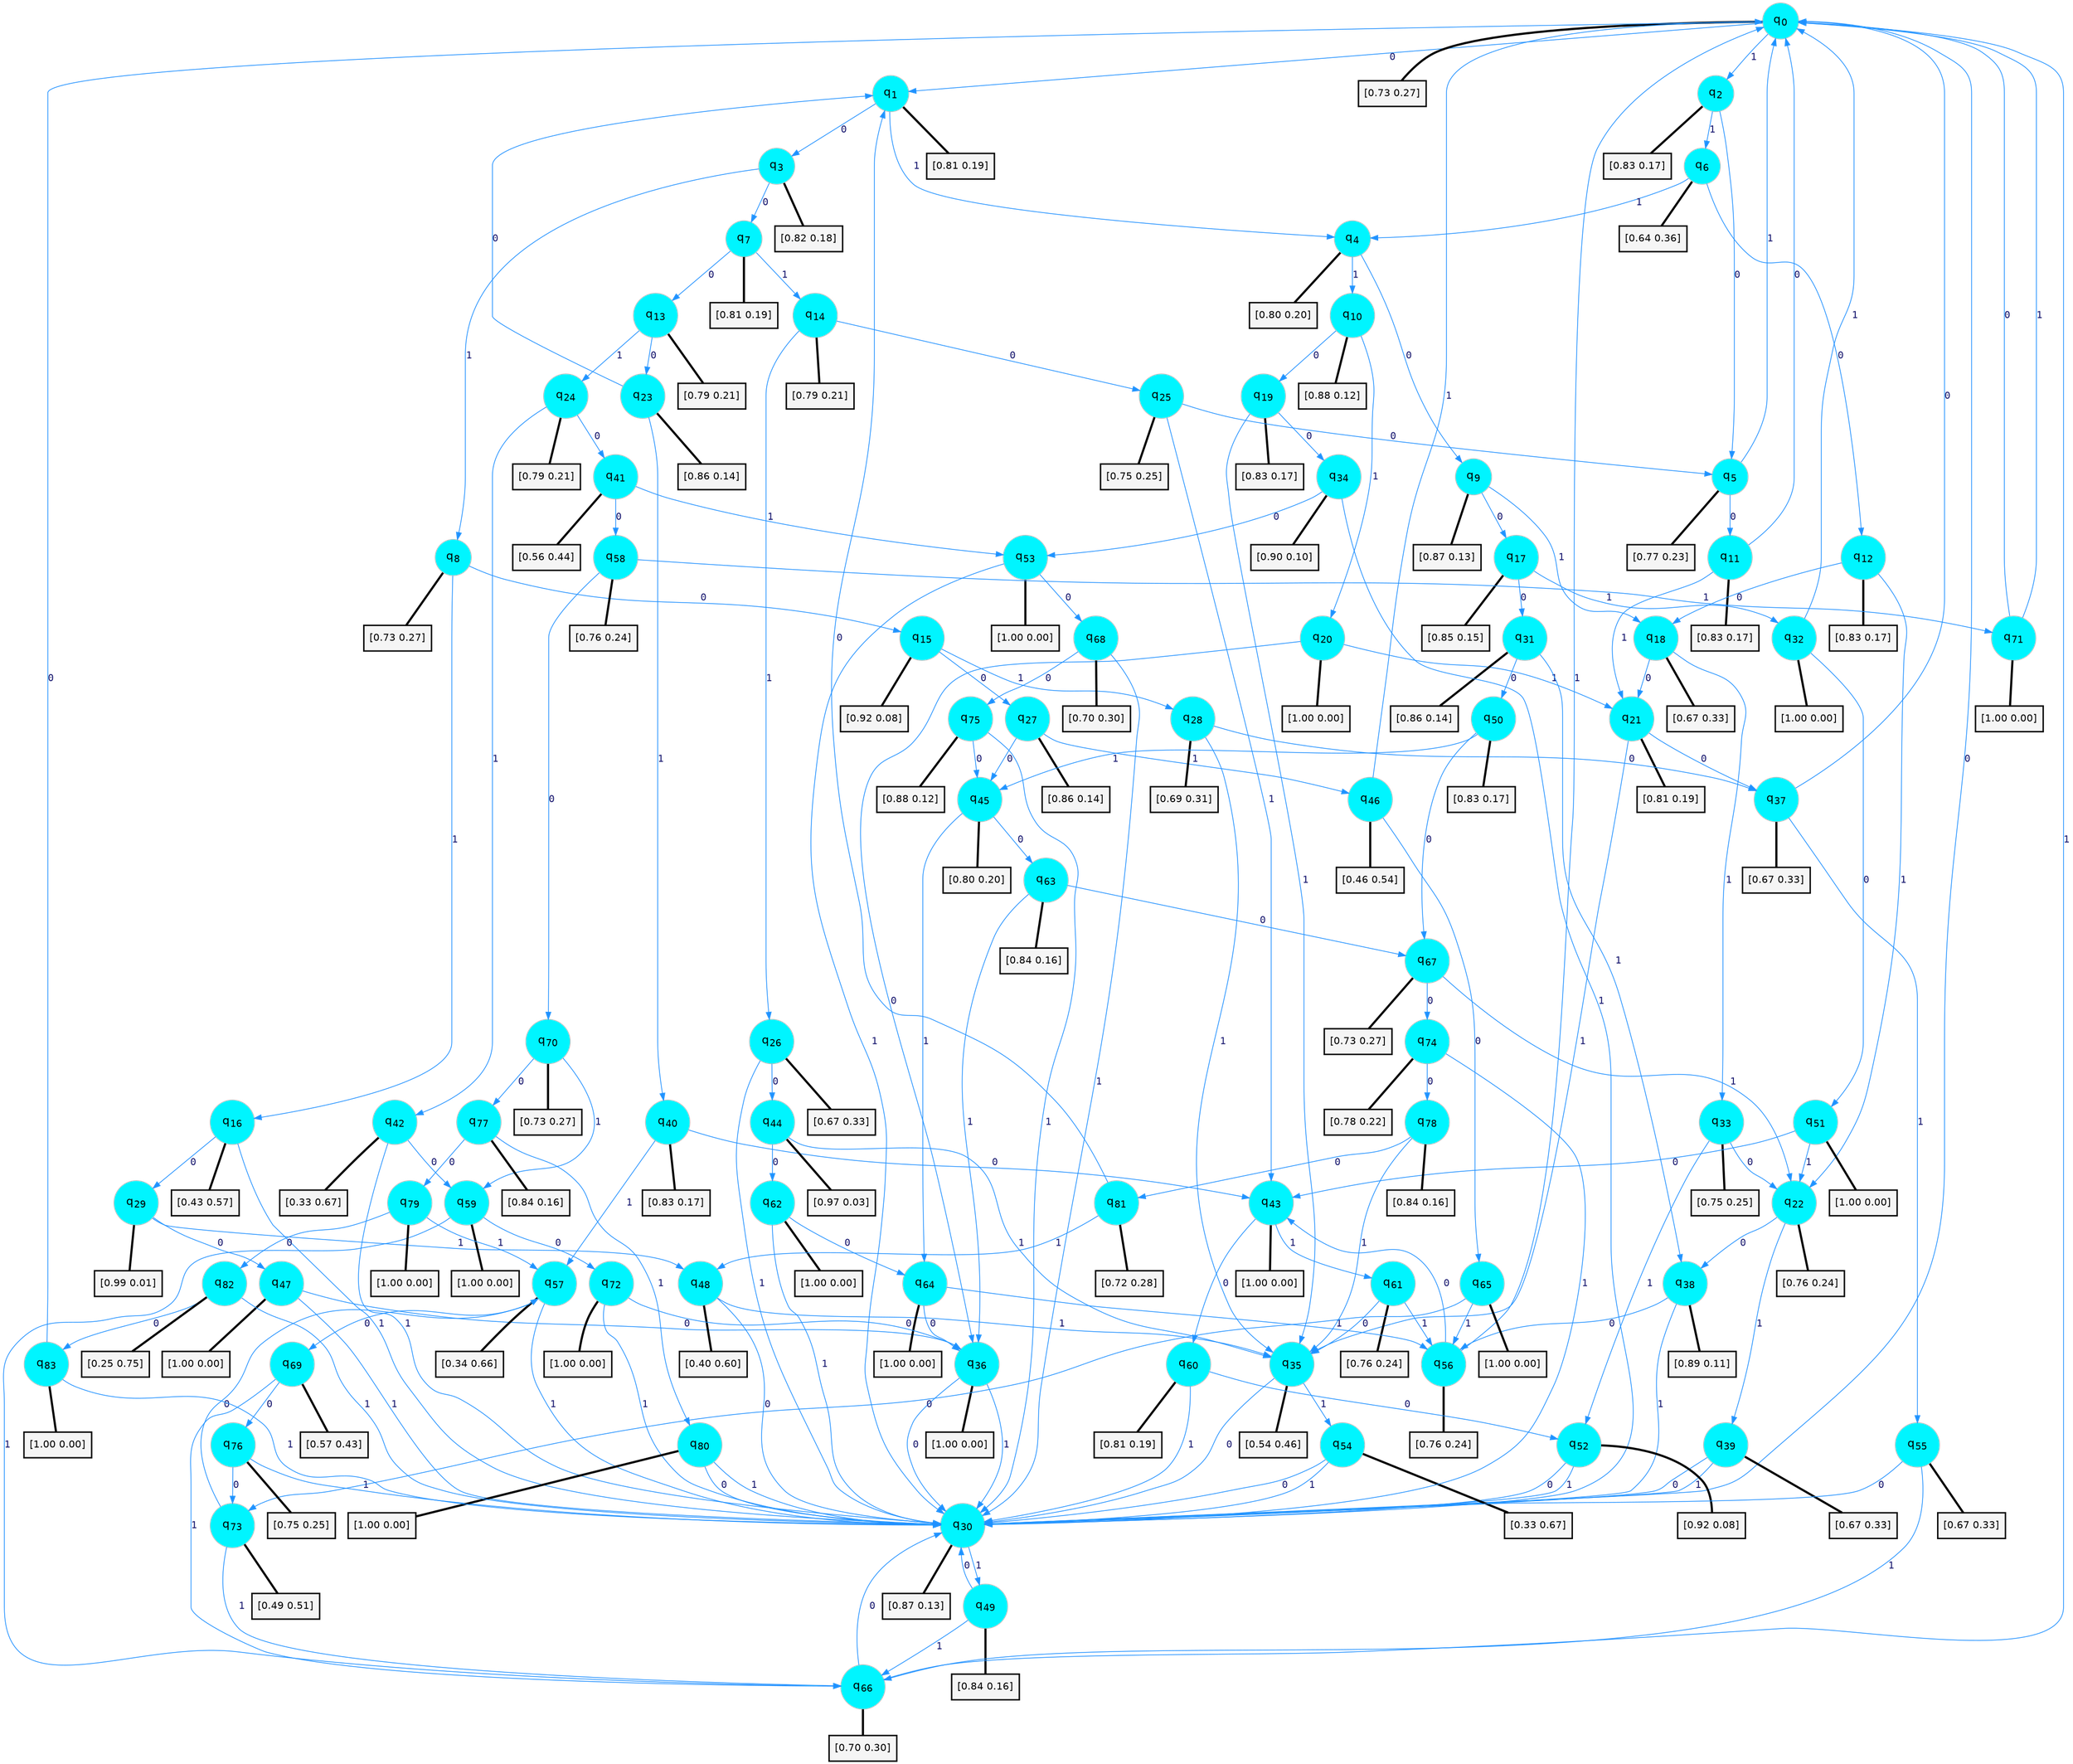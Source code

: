 digraph G {
graph [
bgcolor=transparent, dpi=300, rankdir=TD, size="40,25"];
node [
color=gray, fillcolor=turquoise1, fontcolor=black, fontname=Helvetica, fontsize=16, fontweight=bold, shape=circle, style=filled];
edge [
arrowsize=1, color=dodgerblue1, fontcolor=midnightblue, fontname=courier, fontweight=bold, penwidth=1, style=solid, weight=20];
0[label=<q<SUB>0</SUB>>];
1[label=<q<SUB>1</SUB>>];
2[label=<q<SUB>2</SUB>>];
3[label=<q<SUB>3</SUB>>];
4[label=<q<SUB>4</SUB>>];
5[label=<q<SUB>5</SUB>>];
6[label=<q<SUB>6</SUB>>];
7[label=<q<SUB>7</SUB>>];
8[label=<q<SUB>8</SUB>>];
9[label=<q<SUB>9</SUB>>];
10[label=<q<SUB>10</SUB>>];
11[label=<q<SUB>11</SUB>>];
12[label=<q<SUB>12</SUB>>];
13[label=<q<SUB>13</SUB>>];
14[label=<q<SUB>14</SUB>>];
15[label=<q<SUB>15</SUB>>];
16[label=<q<SUB>16</SUB>>];
17[label=<q<SUB>17</SUB>>];
18[label=<q<SUB>18</SUB>>];
19[label=<q<SUB>19</SUB>>];
20[label=<q<SUB>20</SUB>>];
21[label=<q<SUB>21</SUB>>];
22[label=<q<SUB>22</SUB>>];
23[label=<q<SUB>23</SUB>>];
24[label=<q<SUB>24</SUB>>];
25[label=<q<SUB>25</SUB>>];
26[label=<q<SUB>26</SUB>>];
27[label=<q<SUB>27</SUB>>];
28[label=<q<SUB>28</SUB>>];
29[label=<q<SUB>29</SUB>>];
30[label=<q<SUB>30</SUB>>];
31[label=<q<SUB>31</SUB>>];
32[label=<q<SUB>32</SUB>>];
33[label=<q<SUB>33</SUB>>];
34[label=<q<SUB>34</SUB>>];
35[label=<q<SUB>35</SUB>>];
36[label=<q<SUB>36</SUB>>];
37[label=<q<SUB>37</SUB>>];
38[label=<q<SUB>38</SUB>>];
39[label=<q<SUB>39</SUB>>];
40[label=<q<SUB>40</SUB>>];
41[label=<q<SUB>41</SUB>>];
42[label=<q<SUB>42</SUB>>];
43[label=<q<SUB>43</SUB>>];
44[label=<q<SUB>44</SUB>>];
45[label=<q<SUB>45</SUB>>];
46[label=<q<SUB>46</SUB>>];
47[label=<q<SUB>47</SUB>>];
48[label=<q<SUB>48</SUB>>];
49[label=<q<SUB>49</SUB>>];
50[label=<q<SUB>50</SUB>>];
51[label=<q<SUB>51</SUB>>];
52[label=<q<SUB>52</SUB>>];
53[label=<q<SUB>53</SUB>>];
54[label=<q<SUB>54</SUB>>];
55[label=<q<SUB>55</SUB>>];
56[label=<q<SUB>56</SUB>>];
57[label=<q<SUB>57</SUB>>];
58[label=<q<SUB>58</SUB>>];
59[label=<q<SUB>59</SUB>>];
60[label=<q<SUB>60</SUB>>];
61[label=<q<SUB>61</SUB>>];
62[label=<q<SUB>62</SUB>>];
63[label=<q<SUB>63</SUB>>];
64[label=<q<SUB>64</SUB>>];
65[label=<q<SUB>65</SUB>>];
66[label=<q<SUB>66</SUB>>];
67[label=<q<SUB>67</SUB>>];
68[label=<q<SUB>68</SUB>>];
69[label=<q<SUB>69</SUB>>];
70[label=<q<SUB>70</SUB>>];
71[label=<q<SUB>71</SUB>>];
72[label=<q<SUB>72</SUB>>];
73[label=<q<SUB>73</SUB>>];
74[label=<q<SUB>74</SUB>>];
75[label=<q<SUB>75</SUB>>];
76[label=<q<SUB>76</SUB>>];
77[label=<q<SUB>77</SUB>>];
78[label=<q<SUB>78</SUB>>];
79[label=<q<SUB>79</SUB>>];
80[label=<q<SUB>80</SUB>>];
81[label=<q<SUB>81</SUB>>];
82[label=<q<SUB>82</SUB>>];
83[label=<q<SUB>83</SUB>>];
84[label="[0.73 0.27]", shape=box,fontcolor=black, fontname=Helvetica, fontsize=14, penwidth=2, fillcolor=whitesmoke,color=black];
85[label="[0.81 0.19]", shape=box,fontcolor=black, fontname=Helvetica, fontsize=14, penwidth=2, fillcolor=whitesmoke,color=black];
86[label="[0.83 0.17]", shape=box,fontcolor=black, fontname=Helvetica, fontsize=14, penwidth=2, fillcolor=whitesmoke,color=black];
87[label="[0.82 0.18]", shape=box,fontcolor=black, fontname=Helvetica, fontsize=14, penwidth=2, fillcolor=whitesmoke,color=black];
88[label="[0.80 0.20]", shape=box,fontcolor=black, fontname=Helvetica, fontsize=14, penwidth=2, fillcolor=whitesmoke,color=black];
89[label="[0.77 0.23]", shape=box,fontcolor=black, fontname=Helvetica, fontsize=14, penwidth=2, fillcolor=whitesmoke,color=black];
90[label="[0.64 0.36]", shape=box,fontcolor=black, fontname=Helvetica, fontsize=14, penwidth=2, fillcolor=whitesmoke,color=black];
91[label="[0.81 0.19]", shape=box,fontcolor=black, fontname=Helvetica, fontsize=14, penwidth=2, fillcolor=whitesmoke,color=black];
92[label="[0.73 0.27]", shape=box,fontcolor=black, fontname=Helvetica, fontsize=14, penwidth=2, fillcolor=whitesmoke,color=black];
93[label="[0.87 0.13]", shape=box,fontcolor=black, fontname=Helvetica, fontsize=14, penwidth=2, fillcolor=whitesmoke,color=black];
94[label="[0.88 0.12]", shape=box,fontcolor=black, fontname=Helvetica, fontsize=14, penwidth=2, fillcolor=whitesmoke,color=black];
95[label="[0.83 0.17]", shape=box,fontcolor=black, fontname=Helvetica, fontsize=14, penwidth=2, fillcolor=whitesmoke,color=black];
96[label="[0.83 0.17]", shape=box,fontcolor=black, fontname=Helvetica, fontsize=14, penwidth=2, fillcolor=whitesmoke,color=black];
97[label="[0.79 0.21]", shape=box,fontcolor=black, fontname=Helvetica, fontsize=14, penwidth=2, fillcolor=whitesmoke,color=black];
98[label="[0.79 0.21]", shape=box,fontcolor=black, fontname=Helvetica, fontsize=14, penwidth=2, fillcolor=whitesmoke,color=black];
99[label="[0.92 0.08]", shape=box,fontcolor=black, fontname=Helvetica, fontsize=14, penwidth=2, fillcolor=whitesmoke,color=black];
100[label="[0.43 0.57]", shape=box,fontcolor=black, fontname=Helvetica, fontsize=14, penwidth=2, fillcolor=whitesmoke,color=black];
101[label="[0.85 0.15]", shape=box,fontcolor=black, fontname=Helvetica, fontsize=14, penwidth=2, fillcolor=whitesmoke,color=black];
102[label="[0.67 0.33]", shape=box,fontcolor=black, fontname=Helvetica, fontsize=14, penwidth=2, fillcolor=whitesmoke,color=black];
103[label="[0.83 0.17]", shape=box,fontcolor=black, fontname=Helvetica, fontsize=14, penwidth=2, fillcolor=whitesmoke,color=black];
104[label="[1.00 0.00]", shape=box,fontcolor=black, fontname=Helvetica, fontsize=14, penwidth=2, fillcolor=whitesmoke,color=black];
105[label="[0.81 0.19]", shape=box,fontcolor=black, fontname=Helvetica, fontsize=14, penwidth=2, fillcolor=whitesmoke,color=black];
106[label="[0.76 0.24]", shape=box,fontcolor=black, fontname=Helvetica, fontsize=14, penwidth=2, fillcolor=whitesmoke,color=black];
107[label="[0.86 0.14]", shape=box,fontcolor=black, fontname=Helvetica, fontsize=14, penwidth=2, fillcolor=whitesmoke,color=black];
108[label="[0.79 0.21]", shape=box,fontcolor=black, fontname=Helvetica, fontsize=14, penwidth=2, fillcolor=whitesmoke,color=black];
109[label="[0.75 0.25]", shape=box,fontcolor=black, fontname=Helvetica, fontsize=14, penwidth=2, fillcolor=whitesmoke,color=black];
110[label="[0.67 0.33]", shape=box,fontcolor=black, fontname=Helvetica, fontsize=14, penwidth=2, fillcolor=whitesmoke,color=black];
111[label="[0.86 0.14]", shape=box,fontcolor=black, fontname=Helvetica, fontsize=14, penwidth=2, fillcolor=whitesmoke,color=black];
112[label="[0.69 0.31]", shape=box,fontcolor=black, fontname=Helvetica, fontsize=14, penwidth=2, fillcolor=whitesmoke,color=black];
113[label="[0.99 0.01]", shape=box,fontcolor=black, fontname=Helvetica, fontsize=14, penwidth=2, fillcolor=whitesmoke,color=black];
114[label="[0.87 0.13]", shape=box,fontcolor=black, fontname=Helvetica, fontsize=14, penwidth=2, fillcolor=whitesmoke,color=black];
115[label="[0.86 0.14]", shape=box,fontcolor=black, fontname=Helvetica, fontsize=14, penwidth=2, fillcolor=whitesmoke,color=black];
116[label="[1.00 0.00]", shape=box,fontcolor=black, fontname=Helvetica, fontsize=14, penwidth=2, fillcolor=whitesmoke,color=black];
117[label="[0.75 0.25]", shape=box,fontcolor=black, fontname=Helvetica, fontsize=14, penwidth=2, fillcolor=whitesmoke,color=black];
118[label="[0.90 0.10]", shape=box,fontcolor=black, fontname=Helvetica, fontsize=14, penwidth=2, fillcolor=whitesmoke,color=black];
119[label="[0.54 0.46]", shape=box,fontcolor=black, fontname=Helvetica, fontsize=14, penwidth=2, fillcolor=whitesmoke,color=black];
120[label="[1.00 0.00]", shape=box,fontcolor=black, fontname=Helvetica, fontsize=14, penwidth=2, fillcolor=whitesmoke,color=black];
121[label="[0.67 0.33]", shape=box,fontcolor=black, fontname=Helvetica, fontsize=14, penwidth=2, fillcolor=whitesmoke,color=black];
122[label="[0.89 0.11]", shape=box,fontcolor=black, fontname=Helvetica, fontsize=14, penwidth=2, fillcolor=whitesmoke,color=black];
123[label="[0.67 0.33]", shape=box,fontcolor=black, fontname=Helvetica, fontsize=14, penwidth=2, fillcolor=whitesmoke,color=black];
124[label="[0.83 0.17]", shape=box,fontcolor=black, fontname=Helvetica, fontsize=14, penwidth=2, fillcolor=whitesmoke,color=black];
125[label="[0.56 0.44]", shape=box,fontcolor=black, fontname=Helvetica, fontsize=14, penwidth=2, fillcolor=whitesmoke,color=black];
126[label="[0.33 0.67]", shape=box,fontcolor=black, fontname=Helvetica, fontsize=14, penwidth=2, fillcolor=whitesmoke,color=black];
127[label="[1.00 0.00]", shape=box,fontcolor=black, fontname=Helvetica, fontsize=14, penwidth=2, fillcolor=whitesmoke,color=black];
128[label="[0.97 0.03]", shape=box,fontcolor=black, fontname=Helvetica, fontsize=14, penwidth=2, fillcolor=whitesmoke,color=black];
129[label="[0.80 0.20]", shape=box,fontcolor=black, fontname=Helvetica, fontsize=14, penwidth=2, fillcolor=whitesmoke,color=black];
130[label="[0.46 0.54]", shape=box,fontcolor=black, fontname=Helvetica, fontsize=14, penwidth=2, fillcolor=whitesmoke,color=black];
131[label="[1.00 0.00]", shape=box,fontcolor=black, fontname=Helvetica, fontsize=14, penwidth=2, fillcolor=whitesmoke,color=black];
132[label="[0.40 0.60]", shape=box,fontcolor=black, fontname=Helvetica, fontsize=14, penwidth=2, fillcolor=whitesmoke,color=black];
133[label="[0.84 0.16]", shape=box,fontcolor=black, fontname=Helvetica, fontsize=14, penwidth=2, fillcolor=whitesmoke,color=black];
134[label="[0.83 0.17]", shape=box,fontcolor=black, fontname=Helvetica, fontsize=14, penwidth=2, fillcolor=whitesmoke,color=black];
135[label="[1.00 0.00]", shape=box,fontcolor=black, fontname=Helvetica, fontsize=14, penwidth=2, fillcolor=whitesmoke,color=black];
136[label="[0.92 0.08]", shape=box,fontcolor=black, fontname=Helvetica, fontsize=14, penwidth=2, fillcolor=whitesmoke,color=black];
137[label="[1.00 0.00]", shape=box,fontcolor=black, fontname=Helvetica, fontsize=14, penwidth=2, fillcolor=whitesmoke,color=black];
138[label="[0.33 0.67]", shape=box,fontcolor=black, fontname=Helvetica, fontsize=14, penwidth=2, fillcolor=whitesmoke,color=black];
139[label="[0.67 0.33]", shape=box,fontcolor=black, fontname=Helvetica, fontsize=14, penwidth=2, fillcolor=whitesmoke,color=black];
140[label="[0.76 0.24]", shape=box,fontcolor=black, fontname=Helvetica, fontsize=14, penwidth=2, fillcolor=whitesmoke,color=black];
141[label="[0.34 0.66]", shape=box,fontcolor=black, fontname=Helvetica, fontsize=14, penwidth=2, fillcolor=whitesmoke,color=black];
142[label="[0.76 0.24]", shape=box,fontcolor=black, fontname=Helvetica, fontsize=14, penwidth=2, fillcolor=whitesmoke,color=black];
143[label="[1.00 0.00]", shape=box,fontcolor=black, fontname=Helvetica, fontsize=14, penwidth=2, fillcolor=whitesmoke,color=black];
144[label="[0.81 0.19]", shape=box,fontcolor=black, fontname=Helvetica, fontsize=14, penwidth=2, fillcolor=whitesmoke,color=black];
145[label="[0.76 0.24]", shape=box,fontcolor=black, fontname=Helvetica, fontsize=14, penwidth=2, fillcolor=whitesmoke,color=black];
146[label="[1.00 0.00]", shape=box,fontcolor=black, fontname=Helvetica, fontsize=14, penwidth=2, fillcolor=whitesmoke,color=black];
147[label="[0.84 0.16]", shape=box,fontcolor=black, fontname=Helvetica, fontsize=14, penwidth=2, fillcolor=whitesmoke,color=black];
148[label="[1.00 0.00]", shape=box,fontcolor=black, fontname=Helvetica, fontsize=14, penwidth=2, fillcolor=whitesmoke,color=black];
149[label="[1.00 0.00]", shape=box,fontcolor=black, fontname=Helvetica, fontsize=14, penwidth=2, fillcolor=whitesmoke,color=black];
150[label="[0.70 0.30]", shape=box,fontcolor=black, fontname=Helvetica, fontsize=14, penwidth=2, fillcolor=whitesmoke,color=black];
151[label="[0.73 0.27]", shape=box,fontcolor=black, fontname=Helvetica, fontsize=14, penwidth=2, fillcolor=whitesmoke,color=black];
152[label="[0.70 0.30]", shape=box,fontcolor=black, fontname=Helvetica, fontsize=14, penwidth=2, fillcolor=whitesmoke,color=black];
153[label="[0.57 0.43]", shape=box,fontcolor=black, fontname=Helvetica, fontsize=14, penwidth=2, fillcolor=whitesmoke,color=black];
154[label="[0.73 0.27]", shape=box,fontcolor=black, fontname=Helvetica, fontsize=14, penwidth=2, fillcolor=whitesmoke,color=black];
155[label="[1.00 0.00]", shape=box,fontcolor=black, fontname=Helvetica, fontsize=14, penwidth=2, fillcolor=whitesmoke,color=black];
156[label="[1.00 0.00]", shape=box,fontcolor=black, fontname=Helvetica, fontsize=14, penwidth=2, fillcolor=whitesmoke,color=black];
157[label="[0.49 0.51]", shape=box,fontcolor=black, fontname=Helvetica, fontsize=14, penwidth=2, fillcolor=whitesmoke,color=black];
158[label="[0.78 0.22]", shape=box,fontcolor=black, fontname=Helvetica, fontsize=14, penwidth=2, fillcolor=whitesmoke,color=black];
159[label="[0.88 0.12]", shape=box,fontcolor=black, fontname=Helvetica, fontsize=14, penwidth=2, fillcolor=whitesmoke,color=black];
160[label="[0.75 0.25]", shape=box,fontcolor=black, fontname=Helvetica, fontsize=14, penwidth=2, fillcolor=whitesmoke,color=black];
161[label="[0.84 0.16]", shape=box,fontcolor=black, fontname=Helvetica, fontsize=14, penwidth=2, fillcolor=whitesmoke,color=black];
162[label="[0.84 0.16]", shape=box,fontcolor=black, fontname=Helvetica, fontsize=14, penwidth=2, fillcolor=whitesmoke,color=black];
163[label="[1.00 0.00]", shape=box,fontcolor=black, fontname=Helvetica, fontsize=14, penwidth=2, fillcolor=whitesmoke,color=black];
164[label="[1.00 0.00]", shape=box,fontcolor=black, fontname=Helvetica, fontsize=14, penwidth=2, fillcolor=whitesmoke,color=black];
165[label="[0.72 0.28]", shape=box,fontcolor=black, fontname=Helvetica, fontsize=14, penwidth=2, fillcolor=whitesmoke,color=black];
166[label="[0.25 0.75]", shape=box,fontcolor=black, fontname=Helvetica, fontsize=14, penwidth=2, fillcolor=whitesmoke,color=black];
167[label="[1.00 0.00]", shape=box,fontcolor=black, fontname=Helvetica, fontsize=14, penwidth=2, fillcolor=whitesmoke,color=black];
0->1 [label=0];
0->2 [label=1];
0->84 [arrowhead=none, penwidth=3,color=black];
1->3 [label=0];
1->4 [label=1];
1->85 [arrowhead=none, penwidth=3,color=black];
2->5 [label=0];
2->6 [label=1];
2->86 [arrowhead=none, penwidth=3,color=black];
3->7 [label=0];
3->8 [label=1];
3->87 [arrowhead=none, penwidth=3,color=black];
4->9 [label=0];
4->10 [label=1];
4->88 [arrowhead=none, penwidth=3,color=black];
5->11 [label=0];
5->0 [label=1];
5->89 [arrowhead=none, penwidth=3,color=black];
6->12 [label=0];
6->4 [label=1];
6->90 [arrowhead=none, penwidth=3,color=black];
7->13 [label=0];
7->14 [label=1];
7->91 [arrowhead=none, penwidth=3,color=black];
8->15 [label=0];
8->16 [label=1];
8->92 [arrowhead=none, penwidth=3,color=black];
9->17 [label=0];
9->18 [label=1];
9->93 [arrowhead=none, penwidth=3,color=black];
10->19 [label=0];
10->20 [label=1];
10->94 [arrowhead=none, penwidth=3,color=black];
11->0 [label=0];
11->21 [label=1];
11->95 [arrowhead=none, penwidth=3,color=black];
12->18 [label=0];
12->22 [label=1];
12->96 [arrowhead=none, penwidth=3,color=black];
13->23 [label=0];
13->24 [label=1];
13->97 [arrowhead=none, penwidth=3,color=black];
14->25 [label=0];
14->26 [label=1];
14->98 [arrowhead=none, penwidth=3,color=black];
15->27 [label=0];
15->28 [label=1];
15->99 [arrowhead=none, penwidth=3,color=black];
16->29 [label=0];
16->30 [label=1];
16->100 [arrowhead=none, penwidth=3,color=black];
17->31 [label=0];
17->32 [label=1];
17->101 [arrowhead=none, penwidth=3,color=black];
18->21 [label=0];
18->33 [label=1];
18->102 [arrowhead=none, penwidth=3,color=black];
19->34 [label=0];
19->35 [label=1];
19->103 [arrowhead=none, penwidth=3,color=black];
20->36 [label=0];
20->21 [label=1];
20->104 [arrowhead=none, penwidth=3,color=black];
21->37 [label=0];
21->35 [label=1];
21->105 [arrowhead=none, penwidth=3,color=black];
22->38 [label=0];
22->39 [label=1];
22->106 [arrowhead=none, penwidth=3,color=black];
23->1 [label=0];
23->40 [label=1];
23->107 [arrowhead=none, penwidth=3,color=black];
24->41 [label=0];
24->42 [label=1];
24->108 [arrowhead=none, penwidth=3,color=black];
25->5 [label=0];
25->43 [label=1];
25->109 [arrowhead=none, penwidth=3,color=black];
26->44 [label=0];
26->30 [label=1];
26->110 [arrowhead=none, penwidth=3,color=black];
27->45 [label=0];
27->46 [label=1];
27->111 [arrowhead=none, penwidth=3,color=black];
28->37 [label=0];
28->35 [label=1];
28->112 [arrowhead=none, penwidth=3,color=black];
29->47 [label=0];
29->48 [label=1];
29->113 [arrowhead=none, penwidth=3,color=black];
30->0 [label=0];
30->49 [label=1];
30->114 [arrowhead=none, penwidth=3,color=black];
31->50 [label=0];
31->38 [label=1];
31->115 [arrowhead=none, penwidth=3,color=black];
32->51 [label=0];
32->0 [label=1];
32->116 [arrowhead=none, penwidth=3,color=black];
33->22 [label=0];
33->52 [label=1];
33->117 [arrowhead=none, penwidth=3,color=black];
34->53 [label=0];
34->30 [label=1];
34->118 [arrowhead=none, penwidth=3,color=black];
35->30 [label=0];
35->54 [label=1];
35->119 [arrowhead=none, penwidth=3,color=black];
36->30 [label=0];
36->30 [label=1];
36->120 [arrowhead=none, penwidth=3,color=black];
37->0 [label=0];
37->55 [label=1];
37->121 [arrowhead=none, penwidth=3,color=black];
38->56 [label=0];
38->30 [label=1];
38->122 [arrowhead=none, penwidth=3,color=black];
39->30 [label=0];
39->30 [label=1];
39->123 [arrowhead=none, penwidth=3,color=black];
40->43 [label=0];
40->57 [label=1];
40->124 [arrowhead=none, penwidth=3,color=black];
41->58 [label=0];
41->53 [label=1];
41->125 [arrowhead=none, penwidth=3,color=black];
42->59 [label=0];
42->30 [label=1];
42->126 [arrowhead=none, penwidth=3,color=black];
43->60 [label=0];
43->61 [label=1];
43->127 [arrowhead=none, penwidth=3,color=black];
44->62 [label=0];
44->35 [label=1];
44->128 [arrowhead=none, penwidth=3,color=black];
45->63 [label=0];
45->64 [label=1];
45->129 [arrowhead=none, penwidth=3,color=black];
46->65 [label=0];
46->0 [label=1];
46->130 [arrowhead=none, penwidth=3,color=black];
47->36 [label=0];
47->30 [label=1];
47->131 [arrowhead=none, penwidth=3,color=black];
48->30 [label=0];
48->35 [label=1];
48->132 [arrowhead=none, penwidth=3,color=black];
49->30 [label=0];
49->66 [label=1];
49->133 [arrowhead=none, penwidth=3,color=black];
50->67 [label=0];
50->45 [label=1];
50->134 [arrowhead=none, penwidth=3,color=black];
51->43 [label=0];
51->22 [label=1];
51->135 [arrowhead=none, penwidth=3,color=black];
52->30 [label=0];
52->30 [label=1];
52->136 [arrowhead=none, penwidth=3,color=black];
53->68 [label=0];
53->30 [label=1];
53->137 [arrowhead=none, penwidth=3,color=black];
54->30 [label=0];
54->30 [label=1];
54->138 [arrowhead=none, penwidth=3,color=black];
55->30 [label=0];
55->66 [label=1];
55->139 [arrowhead=none, penwidth=3,color=black];
56->43 [label=0];
56->0 [label=1];
56->140 [arrowhead=none, penwidth=3,color=black];
57->69 [label=0];
57->30 [label=1];
57->141 [arrowhead=none, penwidth=3,color=black];
58->70 [label=0];
58->71 [label=1];
58->142 [arrowhead=none, penwidth=3,color=black];
59->72 [label=0];
59->66 [label=1];
59->143 [arrowhead=none, penwidth=3,color=black];
60->52 [label=0];
60->30 [label=1];
60->144 [arrowhead=none, penwidth=3,color=black];
61->35 [label=0];
61->56 [label=1];
61->145 [arrowhead=none, penwidth=3,color=black];
62->64 [label=0];
62->30 [label=1];
62->146 [arrowhead=none, penwidth=3,color=black];
63->67 [label=0];
63->36 [label=1];
63->147 [arrowhead=none, penwidth=3,color=black];
64->36 [label=0];
64->56 [label=1];
64->148 [arrowhead=none, penwidth=3,color=black];
65->73 [label=0];
65->56 [label=1];
65->149 [arrowhead=none, penwidth=3,color=black];
66->30 [label=0];
66->0 [label=1];
66->150 [arrowhead=none, penwidth=3,color=black];
67->74 [label=0];
67->22 [label=1];
67->151 [arrowhead=none, penwidth=3,color=black];
68->75 [label=0];
68->30 [label=1];
68->152 [arrowhead=none, penwidth=3,color=black];
69->76 [label=0];
69->66 [label=1];
69->153 [arrowhead=none, penwidth=3,color=black];
70->77 [label=0];
70->59 [label=1];
70->154 [arrowhead=none, penwidth=3,color=black];
71->0 [label=0];
71->0 [label=1];
71->155 [arrowhead=none, penwidth=3,color=black];
72->36 [label=0];
72->30 [label=1];
72->156 [arrowhead=none, penwidth=3,color=black];
73->57 [label=0];
73->66 [label=1];
73->157 [arrowhead=none, penwidth=3,color=black];
74->78 [label=0];
74->30 [label=1];
74->158 [arrowhead=none, penwidth=3,color=black];
75->45 [label=0];
75->30 [label=1];
75->159 [arrowhead=none, penwidth=3,color=black];
76->73 [label=0];
76->30 [label=1];
76->160 [arrowhead=none, penwidth=3,color=black];
77->79 [label=0];
77->80 [label=1];
77->161 [arrowhead=none, penwidth=3,color=black];
78->81 [label=0];
78->35 [label=1];
78->162 [arrowhead=none, penwidth=3,color=black];
79->82 [label=0];
79->57 [label=1];
79->163 [arrowhead=none, penwidth=3,color=black];
80->30 [label=0];
80->30 [label=1];
80->164 [arrowhead=none, penwidth=3,color=black];
81->1 [label=0];
81->48 [label=1];
81->165 [arrowhead=none, penwidth=3,color=black];
82->83 [label=0];
82->30 [label=1];
82->166 [arrowhead=none, penwidth=3,color=black];
83->0 [label=0];
83->30 [label=1];
83->167 [arrowhead=none, penwidth=3,color=black];
}
